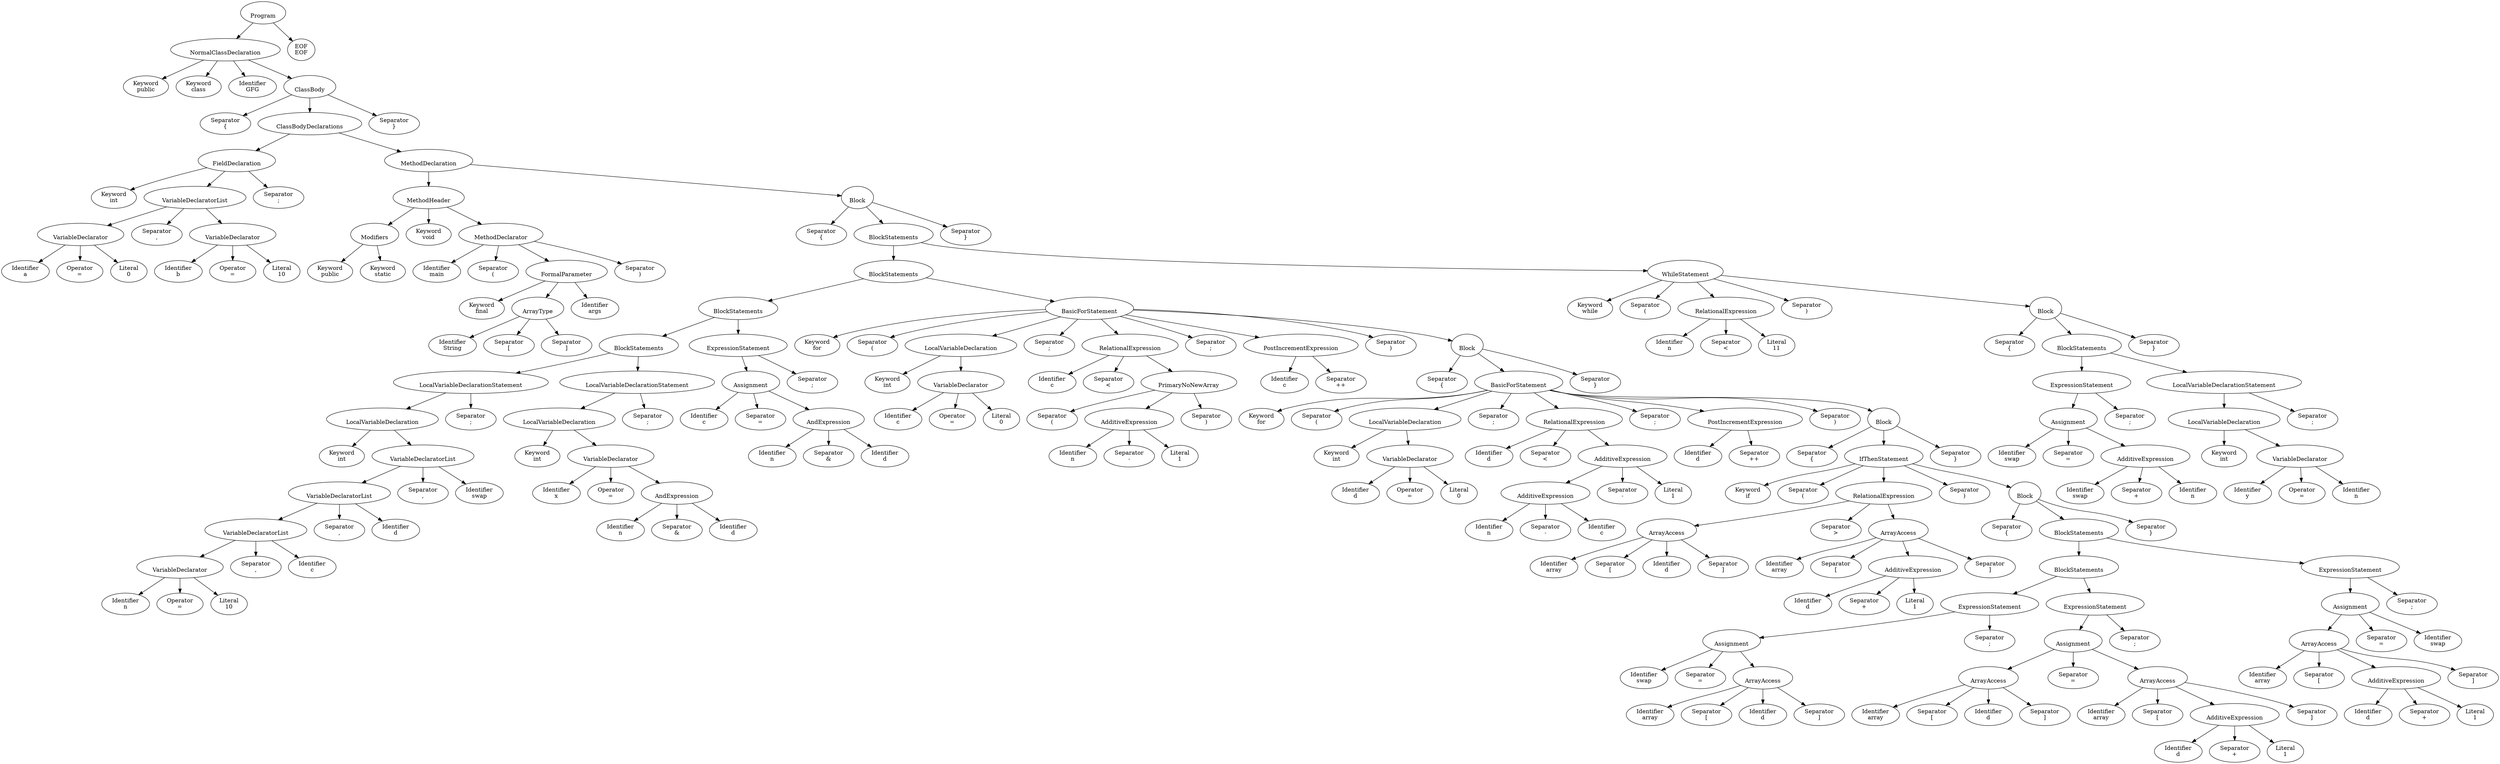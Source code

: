 digraph PARSE_TREE {
  node0 [label="\nProgram"];
  node0 -> node1;
  node1 [label="\nNormalClassDeclaration"];
  node1 -> node2;
  node2 [label="Keyword\npublic"];
  node1 -> node3;
  node3 [label="Keyword\nclass"];
  node1 -> node4;
  node4 [label="Identifier\nGFG"];
  node1 -> node5;
  node5 [label="\nClassBody"];
  node5 -> node6;
  node6 [label="Separator\n{"];
  node5 -> node7;
  node7 [label="\nClassBodyDeclarations"];
  node7 -> node8;
  node8 [label="\nFieldDeclaration"];
  node8 -> node9;
  node9 [label="Keyword\nint"];
  node8 -> node10;
  node10 [label="\nVariableDeclaratorList"];
  node10 -> node11;
  node11 [label="\nVariableDeclarator"];
  node11 -> node12;
  node12 [label="Identifier\na"];
  node11 -> node13;
  node13 [label="Operator\n="];
  node11 -> node14;
  node14 [label="Literal\n0"];
  node10 -> node15;
  node15 [label="Separator\n,"];
  node10 -> node16;
  node16 [label="\nVariableDeclarator"];
  node16 -> node17;
  node17 [label="Identifier\nb"];
  node16 -> node18;
  node18 [label="Operator\n="];
  node16 -> node19;
  node19 [label="Literal\n10"];
  node8 -> node20;
  node20 [label="Separator\n;"];
  node7 -> node21;
  node21 [label="\nMethodDeclaration"];
  node21 -> node22;
  node22 [label="\nMethodHeader"];
  node22 -> node23;
  node23 [label="\nModifiers"];
  node23 -> node24;
  node24 [label="Keyword\npublic"];
  node23 -> node25;
  node25 [label="Keyword\nstatic"];
  node22 -> node26;
  node26 [label="Keyword\nvoid"];
  node22 -> node27;
  node27 [label="\nMethodDeclarator"];
  node27 -> node28;
  node28 [label="Identifier\nmain"];
  node27 -> node29;
  node29 [label="Separator\n("];
  node27 -> node30;
  node30 [label="\nFormalParameter"];
  node30 -> node31;
  node31 [label="Keyword\nfinal"];
  node30 -> node32;
  node32 [label="\nArrayType"];
  node32 -> node33;
  node33 [label="Identifier\nString"];
  node32 -> node34;
  node34 [label="Separator\n["];
  node32 -> node35;
  node35 [label="Separator\n]"];
  node30 -> node36;
  node36 [label="Identifier\nargs"];
  node27 -> node37;
  node37 [label="Separator\n)"];
  node21 -> node38;
  node38 [label="\nBlock"];
  node38 -> node39;
  node39 [label="Separator\n{"];
  node38 -> node40;
  node40 [label="\nBlockStatements"];
  node40 -> node41;
  node41 [label="\nBlockStatements"];
  node41 -> node42;
  node42 [label="\nBlockStatements"];
  node42 -> node43;
  node43 [label="\nBlockStatements"];
  node43 -> node44;
  node44 [label="\nLocalVariableDeclarationStatement"];
  node44 -> node45;
  node45 [label="\nLocalVariableDeclaration"];
  node45 -> node46;
  node46 [label="Keyword\nint"];
  node45 -> node47;
  node47 [label="\nVariableDeclaratorList"];
  node47 -> node48;
  node48 [label="\nVariableDeclaratorList"];
  node48 -> node49;
  node49 [label="\nVariableDeclaratorList"];
  node49 -> node50;
  node50 [label="\nVariableDeclarator"];
  node50 -> node51;
  node51 [label="Identifier\nn"];
  node50 -> node52;
  node52 [label="Operator\n="];
  node50 -> node53;
  node53 [label="Literal\n10"];
  node49 -> node54;
  node54 [label="Separator\n,"];
  node49 -> node55;
  node55 [label="Identifier\nc"];
  node48 -> node56;
  node56 [label="Separator\n,"];
  node48 -> node57;
  node57 [label="Identifier\nd"];
  node47 -> node58;
  node58 [label="Separator\n,"];
  node47 -> node59;
  node59 [label="Identifier\nswap"];
  node44 -> node60;
  node60 [label="Separator\n;"];
  node43 -> node61;
  node61 [label="\nLocalVariableDeclarationStatement"];
  node61 -> node62;
  node62 [label="\nLocalVariableDeclaration"];
  node62 -> node63;
  node63 [label="Keyword\nint"];
  node62 -> node64;
  node64 [label="\nVariableDeclarator"];
  node64 -> node65;
  node65 [label="Identifier\nx"];
  node64 -> node66;
  node66 [label="Operator\n="];
  node64 -> node67;
  node67 [label="\nAndExpression"];
  node67 -> node68;
  node68 [label="Identifier\nn"];
  node67 -> node69;
  node69 [label="Separator\n&"];
  node67 -> node70;
  node70 [label="Identifier\nd"];
  node61 -> node71;
  node71 [label="Separator\n;"];
  node42 -> node72;
  node72 [label="\nExpressionStatement"];
  node72 -> node73;
  node73 [label="\nAssignment"];
  node73 -> node74;
  node74 [label="Identifier\nc"];
  node73 -> node75;
  node75 [label="Separator\n="];
  node73 -> node76;
  node76 [label="\nAndExpression"];
  node76 -> node77;
  node77 [label="Identifier\nn"];
  node76 -> node78;
  node78 [label="Separator\n&"];
  node76 -> node79;
  node79 [label="Identifier\nd"];
  node72 -> node80;
  node80 [label="Separator\n;"];
  node41 -> node81;
  node81 [label="\nBasicForStatement"];
  node81 -> node82;
  node82 [label="Keyword\nfor"];
  node81 -> node83;
  node83 [label="Separator\n("];
  node81 -> node84;
  node84 [label="\nLocalVariableDeclaration"];
  node84 -> node85;
  node85 [label="Keyword\nint"];
  node84 -> node86;
  node86 [label="\nVariableDeclarator"];
  node86 -> node87;
  node87 [label="Identifier\nc"];
  node86 -> node88;
  node88 [label="Operator\n="];
  node86 -> node89;
  node89 [label="Literal\n0"];
  node81 -> node90;
  node90 [label="Separator\n;"];
  node81 -> node91;
  node91 [label="\nRelationalExpression"];
  node91 -> node92;
  node92 [label="Identifier\nc"];
  node91 -> node93;
  node93 [label="Separator\n<"];
  node91 -> node94;
  node94 [label="\nPrimaryNoNewArray"];
  node94 -> node95;
  node95 [label="Separator\n("];
  node94 -> node96;
  node96 [label="\nAdditiveExpression"];
  node96 -> node97;
  node97 [label="Identifier\nn"];
  node96 -> node98;
  node98 [label="Separator\n-"];
  node96 -> node99;
  node99 [label="Literal\n1"];
  node94 -> node100;
  node100 [label="Separator\n)"];
  node81 -> node101;
  node101 [label="Separator\n;"];
  node81 -> node102;
  node102 [label="\nPostIncrementExpression"];
  node102 -> node103;
  node103 [label="Identifier\nc"];
  node102 -> node104;
  node104 [label="Separator\n++"];
  node81 -> node105;
  node105 [label="Separator\n)"];
  node81 -> node106;
  node106 [label="\nBlock"];
  node106 -> node107;
  node107 [label="Separator\n{"];
  node106 -> node108;
  node108 [label="\nBasicForStatement"];
  node108 -> node109;
  node109 [label="Keyword\nfor"];
  node108 -> node110;
  node110 [label="Separator\n("];
  node108 -> node111;
  node111 [label="\nLocalVariableDeclaration"];
  node111 -> node112;
  node112 [label="Keyword\nint"];
  node111 -> node113;
  node113 [label="\nVariableDeclarator"];
  node113 -> node114;
  node114 [label="Identifier\nd"];
  node113 -> node115;
  node115 [label="Operator\n="];
  node113 -> node116;
  node116 [label="Literal\n0"];
  node108 -> node117;
  node117 [label="Separator\n;"];
  node108 -> node118;
  node118 [label="\nRelationalExpression"];
  node118 -> node119;
  node119 [label="Identifier\nd"];
  node118 -> node120;
  node120 [label="Separator\n<"];
  node118 -> node121;
  node121 [label="\nAdditiveExpression"];
  node121 -> node122;
  node122 [label="\nAdditiveExpression"];
  node122 -> node123;
  node123 [label="Identifier\nn"];
  node122 -> node124;
  node124 [label="Separator\n-"];
  node122 -> node125;
  node125 [label="Identifier\nc"];
  node121 -> node126;
  node126 [label="Separator\n-"];
  node121 -> node127;
  node127 [label="Literal\n1"];
  node108 -> node128;
  node128 [label="Separator\n;"];
  node108 -> node129;
  node129 [label="\nPostIncrementExpression"];
  node129 -> node130;
  node130 [label="Identifier\nd"];
  node129 -> node131;
  node131 [label="Separator\n++"];
  node108 -> node132;
  node132 [label="Separator\n)"];
  node108 -> node133;
  node133 [label="\nBlock"];
  node133 -> node134;
  node134 [label="Separator\n{"];
  node133 -> node135;
  node135 [label="\nIfThenStatement"];
  node135 -> node136;
  node136 [label="Keyword\nif"];
  node135 -> node137;
  node137 [label="Separator\n("];
  node135 -> node138;
  node138 [label="\nRelationalExpression"];
  node138 -> node139;
  node139 [label="\nArrayAccess"];
  node139 -> node140;
  node140 [label="Identifier\narray"];
  node139 -> node141;
  node141 [label="Separator\n["];
  node139 -> node142;
  node142 [label="Identifier\nd"];
  node139 -> node143;
  node143 [label="Separator\n]"];
  node138 -> node144;
  node144 [label="Separator\n>"];
  node138 -> node145;
  node145 [label="\nArrayAccess"];
  node145 -> node146;
  node146 [label="Identifier\narray"];
  node145 -> node147;
  node147 [label="Separator\n["];
  node145 -> node148;
  node148 [label="\nAdditiveExpression"];
  node148 -> node149;
  node149 [label="Identifier\nd"];
  node148 -> node150;
  node150 [label="Separator\n+"];
  node148 -> node151;
  node151 [label="Literal\n1"];
  node145 -> node152;
  node152 [label="Separator\n]"];
  node135 -> node153;
  node153 [label="Separator\n)"];
  node135 -> node154;
  node154 [label="\nBlock"];
  node154 -> node155;
  node155 [label="Separator\n{"];
  node154 -> node156;
  node156 [label="\nBlockStatements"];
  node156 -> node157;
  node157 [label="\nBlockStatements"];
  node157 -> node158;
  node158 [label="\nExpressionStatement"];
  node158 -> node159;
  node159 [label="\nAssignment"];
  node159 -> node160;
  node160 [label="Identifier\nswap"];
  node159 -> node161;
  node161 [label="Separator\n="];
  node159 -> node162;
  node162 [label="\nArrayAccess"];
  node162 -> node163;
  node163 [label="Identifier\narray"];
  node162 -> node164;
  node164 [label="Separator\n["];
  node162 -> node165;
  node165 [label="Identifier\nd"];
  node162 -> node166;
  node166 [label="Separator\n]"];
  node158 -> node167;
  node167 [label="Separator\n;"];
  node157 -> node168;
  node168 [label="\nExpressionStatement"];
  node168 -> node169;
  node169 [label="\nAssignment"];
  node169 -> node170;
  node170 [label="\nArrayAccess"];
  node170 -> node171;
  node171 [label="Identifier\narray"];
  node170 -> node172;
  node172 [label="Separator\n["];
  node170 -> node173;
  node173 [label="Identifier\nd"];
  node170 -> node174;
  node174 [label="Separator\n]"];
  node169 -> node175;
  node175 [label="Separator\n="];
  node169 -> node176;
  node176 [label="\nArrayAccess"];
  node176 -> node177;
  node177 [label="Identifier\narray"];
  node176 -> node178;
  node178 [label="Separator\n["];
  node176 -> node179;
  node179 [label="\nAdditiveExpression"];
  node179 -> node180;
  node180 [label="Identifier\nd"];
  node179 -> node181;
  node181 [label="Separator\n+"];
  node179 -> node182;
  node182 [label="Literal\n1"];
  node176 -> node183;
  node183 [label="Separator\n]"];
  node168 -> node184;
  node184 [label="Separator\n;"];
  node156 -> node185;
  node185 [label="\nExpressionStatement"];
  node185 -> node186;
  node186 [label="\nAssignment"];
  node186 -> node187;
  node187 [label="\nArrayAccess"];
  node187 -> node188;
  node188 [label="Identifier\narray"];
  node187 -> node189;
  node189 [label="Separator\n["];
  node187 -> node190;
  node190 [label="\nAdditiveExpression"];
  node190 -> node191;
  node191 [label="Identifier\nd"];
  node190 -> node192;
  node192 [label="Separator\n+"];
  node190 -> node193;
  node193 [label="Literal\n1"];
  node187 -> node194;
  node194 [label="Separator\n]"];
  node186 -> node195;
  node195 [label="Separator\n="];
  node186 -> node196;
  node196 [label="Identifier\nswap"];
  node185 -> node197;
  node197 [label="Separator\n;"];
  node154 -> node198;
  node198 [label="Separator\n}"];
  node133 -> node199;
  node199 [label="Separator\n}"];
  node106 -> node200;
  node200 [label="Separator\n}"];
  node40 -> node201;
  node201 [label="\nWhileStatement"];
  node201 -> node202;
  node202 [label="Keyword\nwhile"];
  node201 -> node203;
  node203 [label="Separator\n("];
  node201 -> node204;
  node204 [label="\nRelationalExpression"];
  node204 -> node205;
  node205 [label="Identifier\nn"];
  node204 -> node206;
  node206 [label="Separator\n<"];
  node204 -> node207;
  node207 [label="Literal\n11"];
  node201 -> node208;
  node208 [label="Separator\n)"];
  node201 -> node209;
  node209 [label="\nBlock"];
  node209 -> node210;
  node210 [label="Separator\n{"];
  node209 -> node211;
  node211 [label="\nBlockStatements"];
  node211 -> node212;
  node212 [label="\nExpressionStatement"];
  node212 -> node213;
  node213 [label="\nAssignment"];
  node213 -> node214;
  node214 [label="Identifier\nswap"];
  node213 -> node215;
  node215 [label="Separator\n="];
  node213 -> node216;
  node216 [label="\nAdditiveExpression"];
  node216 -> node217;
  node217 [label="Identifier\nswap"];
  node216 -> node218;
  node218 [label="Separator\n+"];
  node216 -> node219;
  node219 [label="Identifier\nn"];
  node212 -> node220;
  node220 [label="Separator\n;"];
  node211 -> node221;
  node221 [label="\nLocalVariableDeclarationStatement"];
  node221 -> node222;
  node222 [label="\nLocalVariableDeclaration"];
  node222 -> node223;
  node223 [label="Keyword\nint"];
  node222 -> node224;
  node224 [label="\nVariableDeclarator"];
  node224 -> node225;
  node225 [label="Identifier\ny"];
  node224 -> node226;
  node226 [label="Operator\n="];
  node224 -> node227;
  node227 [label="Identifier\nn"];
  node221 -> node228;
  node228 [label="Separator\n;"];
  node209 -> node229;
  node229 [label="Separator\n}"];
  node38 -> node230;
  node230 [label="Separator\n}"];
  node5 -> node231;
  node231 [label="Separator\n}"];
  node0 -> node232;
  node232 [label="EOF\nEOF"];
}

